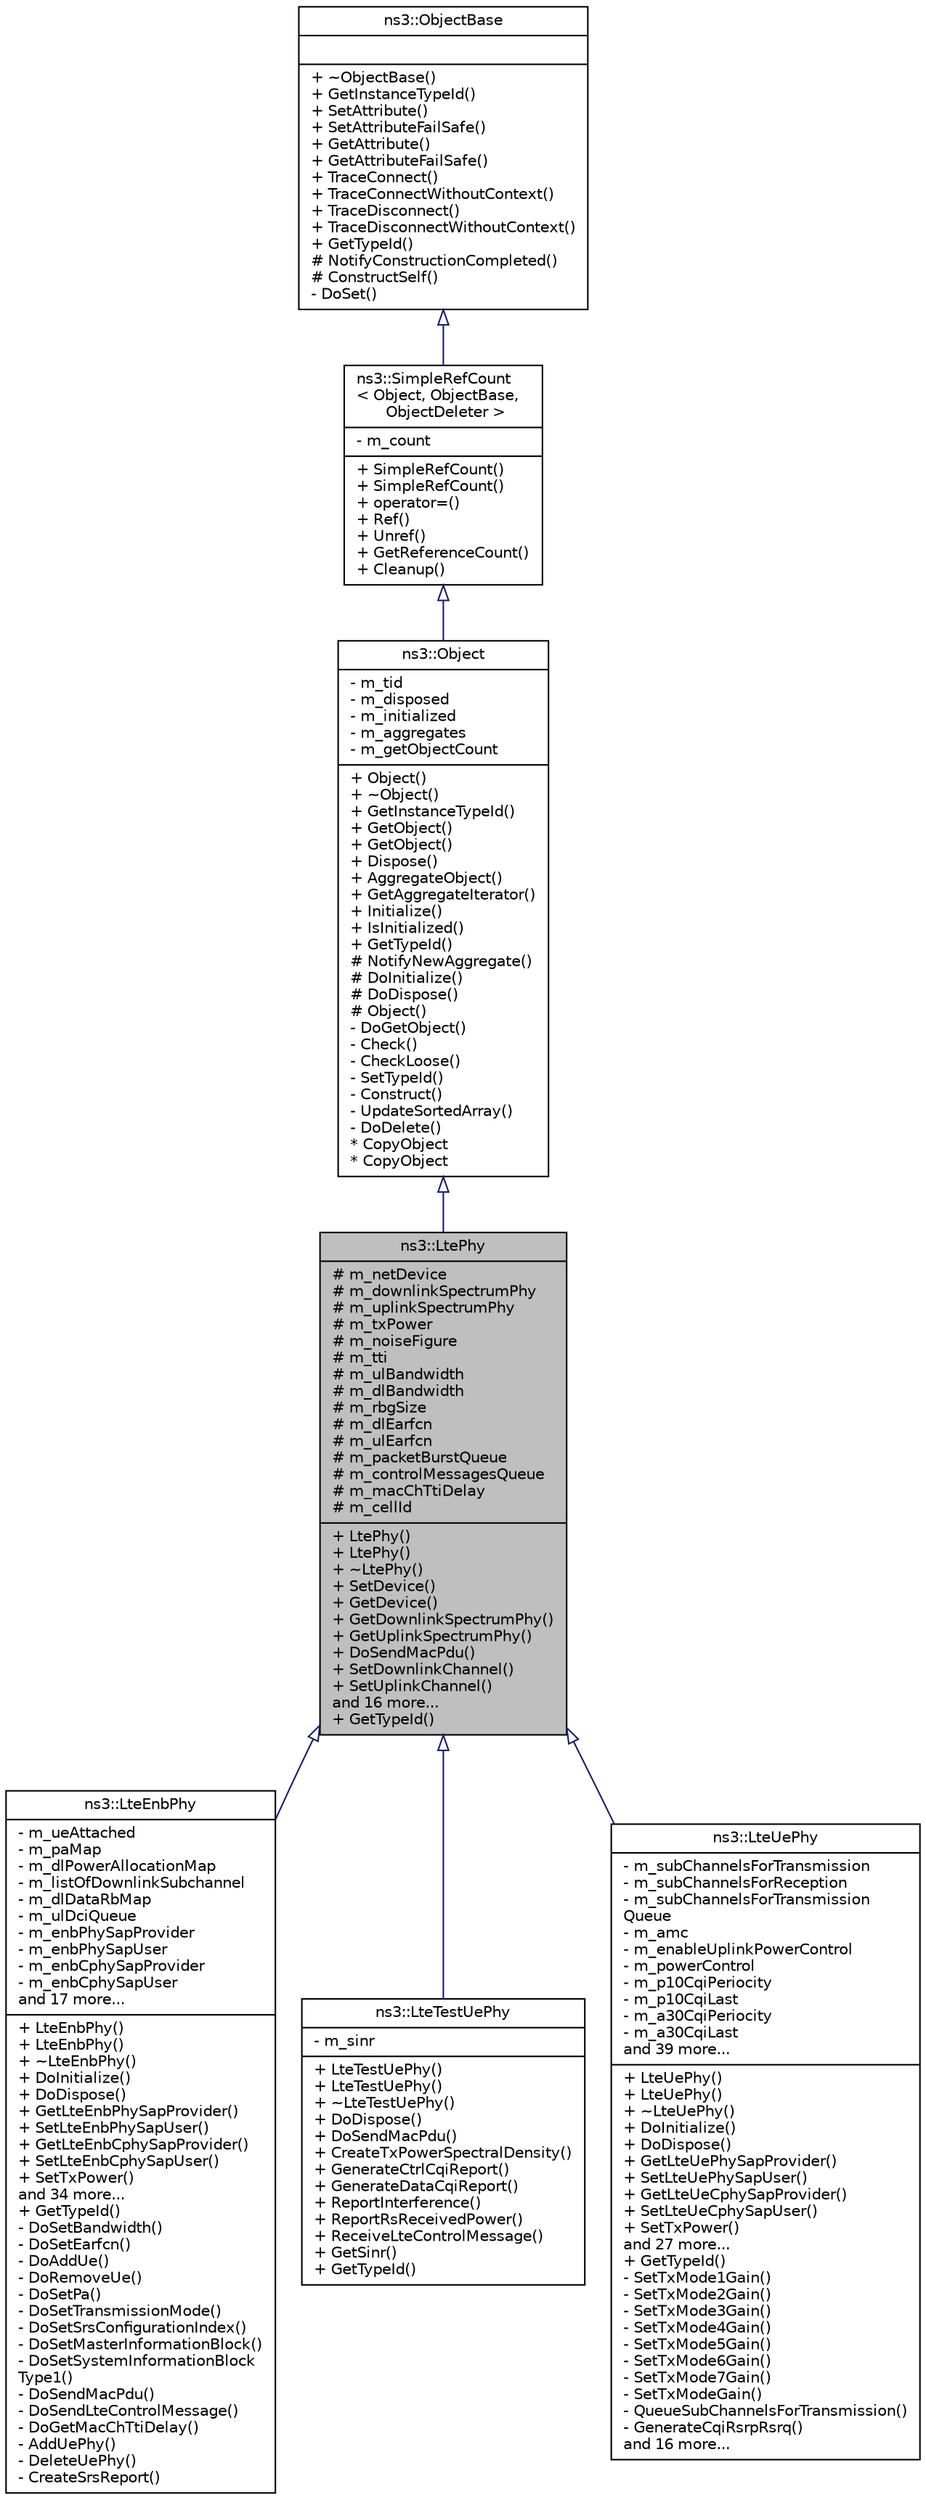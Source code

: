 digraph "ns3::LtePhy"
{
  edge [fontname="Helvetica",fontsize="10",labelfontname="Helvetica",labelfontsize="10"];
  node [fontname="Helvetica",fontsize="10",shape=record];
  Node1 [label="{ns3::LtePhy\n|# m_netDevice\l# m_downlinkSpectrumPhy\l# m_uplinkSpectrumPhy\l# m_txPower\l# m_noiseFigure\l# m_tti\l# m_ulBandwidth\l# m_dlBandwidth\l# m_rbgSize\l# m_dlEarfcn\l# m_ulEarfcn\l# m_packetBurstQueue\l# m_controlMessagesQueue\l# m_macChTtiDelay\l# m_cellId\l|+ LtePhy()\l+ LtePhy()\l+ ~LtePhy()\l+ SetDevice()\l+ GetDevice()\l+ GetDownlinkSpectrumPhy()\l+ GetUplinkSpectrumPhy()\l+ DoSendMacPdu()\l+ SetDownlinkChannel()\l+ SetUplinkChannel()\land 16 more...\l+ GetTypeId()\l}",height=0.2,width=0.4,color="black", fillcolor="grey75", style="filled", fontcolor="black"];
  Node2 -> Node1 [dir="back",color="midnightblue",fontsize="10",style="solid",arrowtail="onormal"];
  Node2 [label="{ns3::Object\n|- m_tid\l- m_disposed\l- m_initialized\l- m_aggregates\l- m_getObjectCount\l|+ Object()\l+ ~Object()\l+ GetInstanceTypeId()\l+ GetObject()\l+ GetObject()\l+ Dispose()\l+ AggregateObject()\l+ GetAggregateIterator()\l+ Initialize()\l+ IsInitialized()\l+ GetTypeId()\l# NotifyNewAggregate()\l# DoInitialize()\l# DoDispose()\l# Object()\l- DoGetObject()\l- Check()\l- CheckLoose()\l- SetTypeId()\l- Construct()\l- UpdateSortedArray()\l- DoDelete()\l* CopyObject\l* CopyObject\l}",height=0.2,width=0.4,color="black", fillcolor="white", style="filled",URL="$d9/d77/classns3_1_1Object.html",tooltip="A base class which provides memory management and object aggregation. "];
  Node3 -> Node2 [dir="back",color="midnightblue",fontsize="10",style="solid",arrowtail="onormal"];
  Node3 [label="{ns3::SimpleRefCount\l\< Object, ObjectBase,\l ObjectDeleter \>\n|- m_count\l|+ SimpleRefCount()\l+ SimpleRefCount()\l+ operator=()\l+ Ref()\l+ Unref()\l+ GetReferenceCount()\l+ Cleanup()\l}",height=0.2,width=0.4,color="black", fillcolor="white", style="filled",URL="$da/da1/classns3_1_1SimpleRefCount.html"];
  Node4 -> Node3 [dir="back",color="midnightblue",fontsize="10",style="solid",arrowtail="onormal"];
  Node4 [label="{ns3::ObjectBase\n||+ ~ObjectBase()\l+ GetInstanceTypeId()\l+ SetAttribute()\l+ SetAttributeFailSafe()\l+ GetAttribute()\l+ GetAttributeFailSafe()\l+ TraceConnect()\l+ TraceConnectWithoutContext()\l+ TraceDisconnect()\l+ TraceDisconnectWithoutContext()\l+ GetTypeId()\l# NotifyConstructionCompleted()\l# ConstructSelf()\l- DoSet()\l}",height=0.2,width=0.4,color="black", fillcolor="white", style="filled",URL="$d2/dac/classns3_1_1ObjectBase.html",tooltip="Anchor the ns-3 type and attribute system. "];
  Node1 -> Node5 [dir="back",color="midnightblue",fontsize="10",style="solid",arrowtail="onormal"];
  Node5 [label="{ns3::LteEnbPhy\n|- m_ueAttached\l- m_paMap\l- m_dlPowerAllocationMap\l- m_listOfDownlinkSubchannel\l- m_dlDataRbMap\l- m_ulDciQueue\l- m_enbPhySapProvider\l- m_enbPhySapUser\l- m_enbCphySapProvider\l- m_enbCphySapUser\land 17 more...\l|+ LteEnbPhy()\l+ LteEnbPhy()\l+ ~LteEnbPhy()\l+ DoInitialize()\l+ DoDispose()\l+ GetLteEnbPhySapProvider()\l+ SetLteEnbPhySapUser()\l+ GetLteEnbCphySapProvider()\l+ SetLteEnbCphySapUser()\l+ SetTxPower()\land 34 more...\l+ GetTypeId()\l- DoSetBandwidth()\l- DoSetEarfcn()\l- DoAddUe()\l- DoRemoveUe()\l- DoSetPa()\l- DoSetTransmissionMode()\l- DoSetSrsConfigurationIndex()\l- DoSetMasterInformationBlock()\l- DoSetSystemInformationBlock\lType1()\l- DoSendMacPdu()\l- DoSendLteControlMessage()\l- DoGetMacChTtiDelay()\l- AddUePhy()\l- DeleteUePhy()\l- CreateSrsReport()\l}",height=0.2,width=0.4,color="black", fillcolor="white", style="filled",URL="$d3/d51/classns3_1_1LteEnbPhy.html"];
  Node1 -> Node6 [dir="back",color="midnightblue",fontsize="10",style="solid",arrowtail="onormal"];
  Node6 [label="{ns3::LteTestUePhy\n|- m_sinr\l|+ LteTestUePhy()\l+ LteTestUePhy()\l+ ~LteTestUePhy()\l+ DoDispose()\l+ DoSendMacPdu()\l+ CreateTxPowerSpectralDensity()\l+ GenerateCtrlCqiReport()\l+ GenerateDataCqiReport()\l+ ReportInterference()\l+ ReportRsReceivedPower()\l+ ReceiveLteControlMessage()\l+ GetSinr()\l+ GetTypeId()\l}",height=0.2,width=0.4,color="black", fillcolor="white", style="filled",URL="$d7/dff/classns3_1_1LteTestUePhy.html"];
  Node1 -> Node7 [dir="back",color="midnightblue",fontsize="10",style="solid",arrowtail="onormal"];
  Node7 [label="{ns3::LteUePhy\n|- m_subChannelsForTransmission\l- m_subChannelsForReception\l- m_subChannelsForTransmission\lQueue\l- m_amc\l- m_enableUplinkPowerControl\l- m_powerControl\l- m_p10CqiPeriocity\l- m_p10CqiLast\l- m_a30CqiPeriocity\l- m_a30CqiLast\land 39 more...\l|+ LteUePhy()\l+ LteUePhy()\l+ ~LteUePhy()\l+ DoInitialize()\l+ DoDispose()\l+ GetLteUePhySapProvider()\l+ SetLteUePhySapUser()\l+ GetLteUeCphySapProvider()\l+ SetLteUeCphySapUser()\l+ SetTxPower()\land 27 more...\l+ GetTypeId()\l- SetTxMode1Gain()\l- SetTxMode2Gain()\l- SetTxMode3Gain()\l- SetTxMode4Gain()\l- SetTxMode5Gain()\l- SetTxMode6Gain()\l- SetTxMode7Gain()\l- SetTxModeGain()\l- QueueSubChannelsForTransmission()\l- GenerateCqiRsrpRsrq()\land 16 more...\l}",height=0.2,width=0.4,color="black", fillcolor="white", style="filled",URL="$da/ddd/classns3_1_1LteUePhy.html"];
}
